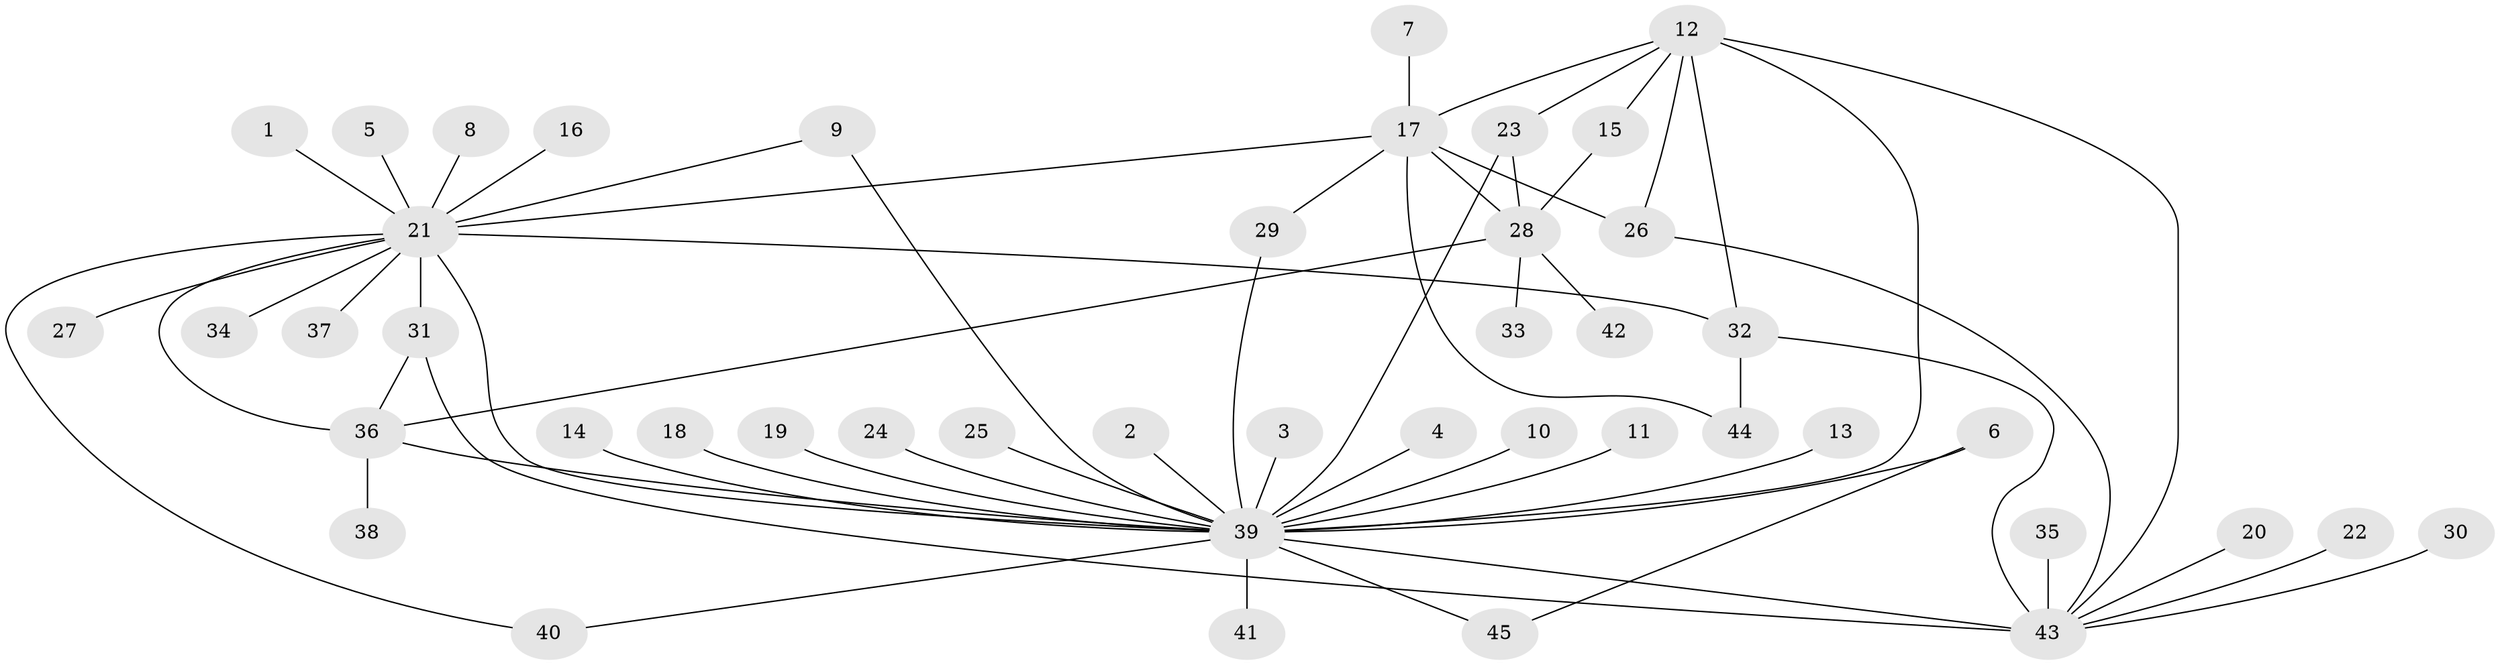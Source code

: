// original degree distribution, {26: 0.011363636363636364, 6: 0.03409090909090909, 3: 0.125, 12: 0.011363636363636364, 4: 0.045454545454545456, 11: 0.022727272727272728, 1: 0.5113636363636364, 2: 0.19318181818181818, 5: 0.045454545454545456}
// Generated by graph-tools (version 1.1) at 2025/49/03/09/25 03:49:58]
// undirected, 45 vertices, 62 edges
graph export_dot {
graph [start="1"]
  node [color=gray90,style=filled];
  1;
  2;
  3;
  4;
  5;
  6;
  7;
  8;
  9;
  10;
  11;
  12;
  13;
  14;
  15;
  16;
  17;
  18;
  19;
  20;
  21;
  22;
  23;
  24;
  25;
  26;
  27;
  28;
  29;
  30;
  31;
  32;
  33;
  34;
  35;
  36;
  37;
  38;
  39;
  40;
  41;
  42;
  43;
  44;
  45;
  1 -- 21 [weight=1.0];
  2 -- 39 [weight=1.0];
  3 -- 39 [weight=1.0];
  4 -- 39 [weight=1.0];
  5 -- 21 [weight=1.0];
  6 -- 39 [weight=1.0];
  6 -- 45 [weight=1.0];
  7 -- 17 [weight=1.0];
  8 -- 21 [weight=1.0];
  9 -- 21 [weight=1.0];
  9 -- 39 [weight=1.0];
  10 -- 39 [weight=1.0];
  11 -- 39 [weight=1.0];
  12 -- 15 [weight=1.0];
  12 -- 17 [weight=1.0];
  12 -- 23 [weight=1.0];
  12 -- 26 [weight=1.0];
  12 -- 32 [weight=1.0];
  12 -- 39 [weight=1.0];
  12 -- 43 [weight=1.0];
  13 -- 39 [weight=1.0];
  14 -- 39 [weight=1.0];
  15 -- 28 [weight=1.0];
  16 -- 21 [weight=1.0];
  17 -- 21 [weight=1.0];
  17 -- 26 [weight=2.0];
  17 -- 28 [weight=1.0];
  17 -- 29 [weight=1.0];
  17 -- 44 [weight=1.0];
  18 -- 39 [weight=1.0];
  19 -- 39 [weight=1.0];
  20 -- 43 [weight=1.0];
  21 -- 27 [weight=1.0];
  21 -- 31 [weight=1.0];
  21 -- 32 [weight=1.0];
  21 -- 34 [weight=1.0];
  21 -- 36 [weight=1.0];
  21 -- 37 [weight=1.0];
  21 -- 39 [weight=2.0];
  21 -- 40 [weight=1.0];
  22 -- 43 [weight=1.0];
  23 -- 28 [weight=1.0];
  23 -- 39 [weight=1.0];
  24 -- 39 [weight=1.0];
  25 -- 39 [weight=1.0];
  26 -- 43 [weight=1.0];
  28 -- 33 [weight=1.0];
  28 -- 36 [weight=1.0];
  28 -- 42 [weight=1.0];
  29 -- 39 [weight=1.0];
  30 -- 43 [weight=1.0];
  31 -- 36 [weight=1.0];
  31 -- 43 [weight=1.0];
  32 -- 43 [weight=1.0];
  32 -- 44 [weight=1.0];
  35 -- 43 [weight=1.0];
  36 -- 38 [weight=1.0];
  36 -- 39 [weight=1.0];
  39 -- 40 [weight=1.0];
  39 -- 41 [weight=1.0];
  39 -- 43 [weight=3.0];
  39 -- 45 [weight=1.0];
}
